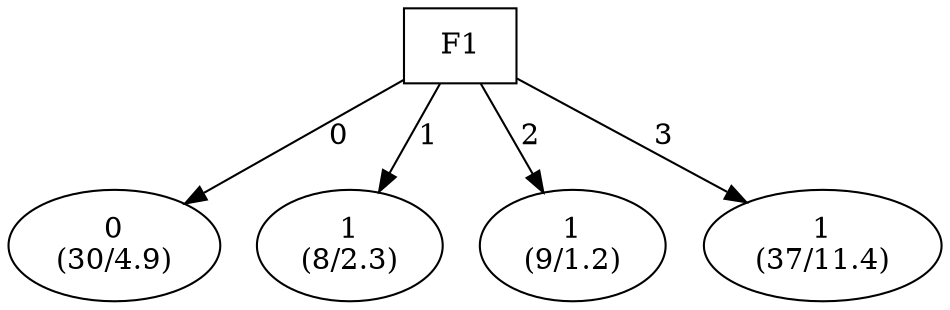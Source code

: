 digraph YaDT {
n0 [ shape=box, label="F1\n"]
n0 -> n1 [label="0"]
n1 [ shape=ellipse, label="0\n(30/4.9)"]
n0 -> n2 [label="1"]
n2 [ shape=ellipse, label="1\n(8/2.3)"]
n0 -> n3 [label="2"]
n3 [ shape=ellipse, label="1\n(9/1.2)"]
n0 -> n4 [label="3"]
n4 [ shape=ellipse, label="1\n(37/11.4)"]
}
